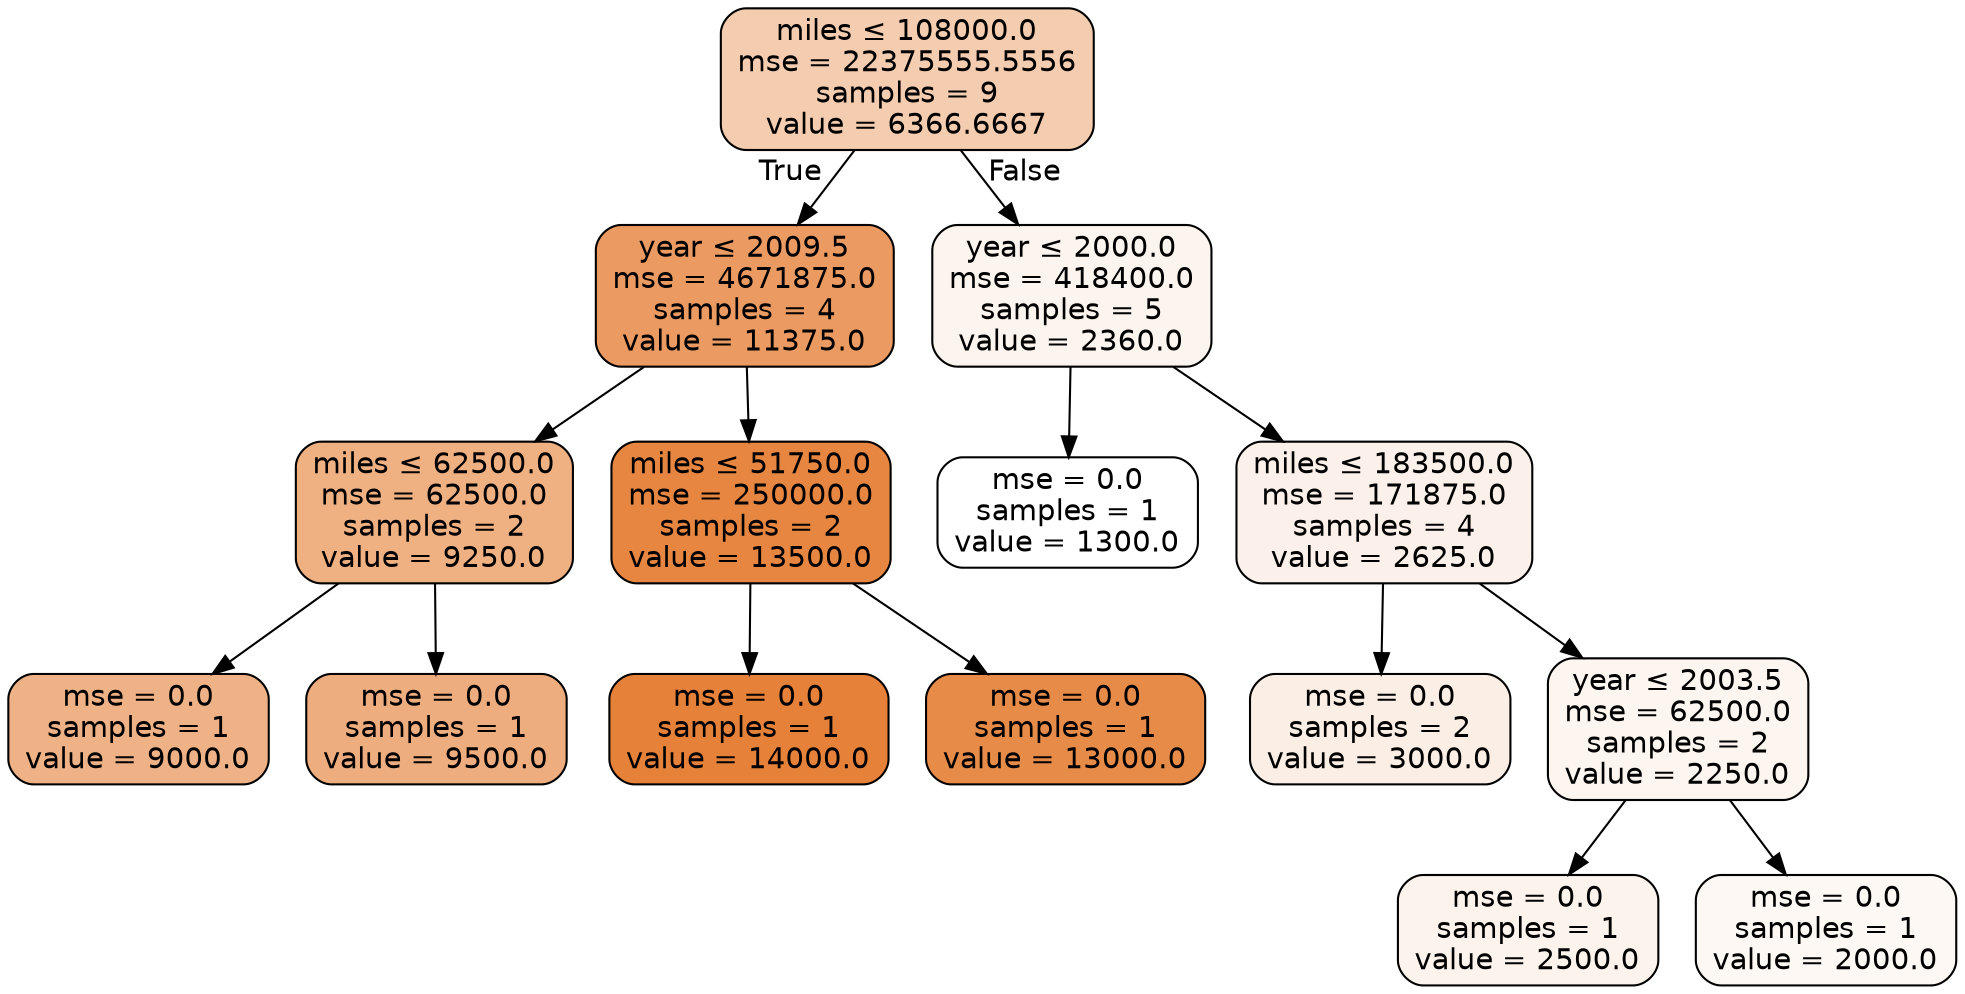 digraph Tree {
node [shape=box, style="filled, rounded", color="black", fontname=helvetica] ;
edge [fontname=helvetica] ;
0 [label=<miles &le; 108000.0<br/>mse = 22375555.5556<br/>samples = 9<br/>value = 6366.6667>, fillcolor="#e5813966"] ;
1 [label=<year &le; 2009.5<br/>mse = 4671875.0<br/>samples = 4<br/>value = 11375.0>, fillcolor="#e58139ca"] ;
0 -> 1 [labeldistance=2.5, labelangle=45, headlabel="True"] ;
2 [label=<miles &le; 62500.0<br/>mse = 62500.0<br/>samples = 2<br/>value = 9250.0>, fillcolor="#e58139a0"] ;
1 -> 2 ;
3 [label=<mse = 0.0<br/>samples = 1<br/>value = 9000.0>, fillcolor="#e581399b"] ;
2 -> 3 ;
4 [label=<mse = 0.0<br/>samples = 1<br/>value = 9500.0>, fillcolor="#e58139a5"] ;
2 -> 4 ;
5 [label=<miles &le; 51750.0<br/>mse = 250000.0<br/>samples = 2<br/>value = 13500.0>, fillcolor="#e58139f5"] ;
1 -> 5 ;
6 [label=<mse = 0.0<br/>samples = 1<br/>value = 14000.0>, fillcolor="#e58139ff"] ;
5 -> 6 ;
7 [label=<mse = 0.0<br/>samples = 1<br/>value = 13000.0>, fillcolor="#e58139eb"] ;
5 -> 7 ;
8 [label=<year &le; 2000.0<br/>mse = 418400.0<br/>samples = 5<br/>value = 2360.0>, fillcolor="#e5813915"] ;
0 -> 8 [labeldistance=2.5, labelangle=-45, headlabel="False"] ;
9 [label=<mse = 0.0<br/>samples = 1<br/>value = 1300.0>, fillcolor="#e5813900"] ;
8 -> 9 ;
10 [label=<miles &le; 183500.0<br/>mse = 171875.0<br/>samples = 4<br/>value = 2625.0>, fillcolor="#e581391b"] ;
8 -> 10 ;
11 [label=<mse = 0.0<br/>samples = 2<br/>value = 3000.0>, fillcolor="#e5813922"] ;
10 -> 11 ;
12 [label=<year &le; 2003.5<br/>mse = 62500.0<br/>samples = 2<br/>value = 2250.0>, fillcolor="#e5813913"] ;
10 -> 12 ;
13 [label=<mse = 0.0<br/>samples = 1<br/>value = 2500.0>, fillcolor="#e5813918"] ;
12 -> 13 ;
14 [label=<mse = 0.0<br/>samples = 1<br/>value = 2000.0>, fillcolor="#e581390e"] ;
12 -> 14 ;
}